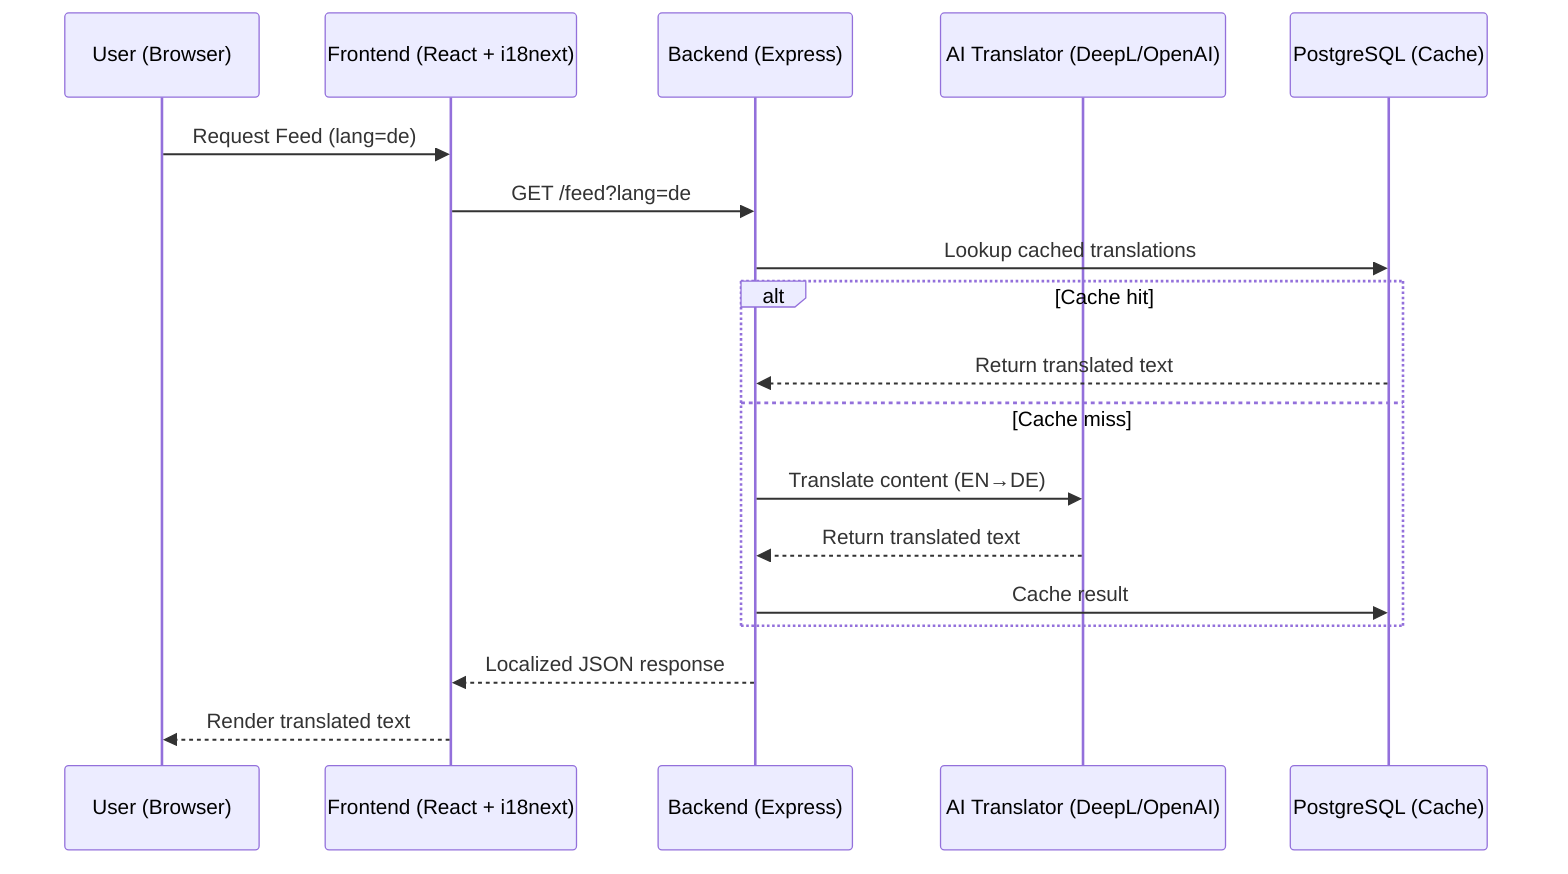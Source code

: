 %% Source: TDD | Section: 4.10.2 | Heading: 4.10.2 Data Flow
sequenceDiagram
  participant U as User (Browser)
  participant FE as Frontend (React + i18next)
  participant BE as Backend (Express)
  participant AI as AI Translator (DeepL/OpenAI)
  participant DB as PostgreSQL (Cache)

  U->>FE: Request Feed (lang=de)
  FE->>BE: GET /feed?lang=de
  BE->>DB: Lookup cached translations
  alt Cache hit
    DB-->>BE: Return translated text
  else Cache miss
    BE->>AI: Translate content (EN→DE)
    AI-->>BE: Return translated text
    BE->>DB: Cache result
  end
  BE-->>FE: Localized JSON response
  FE-->>U: Render translated text